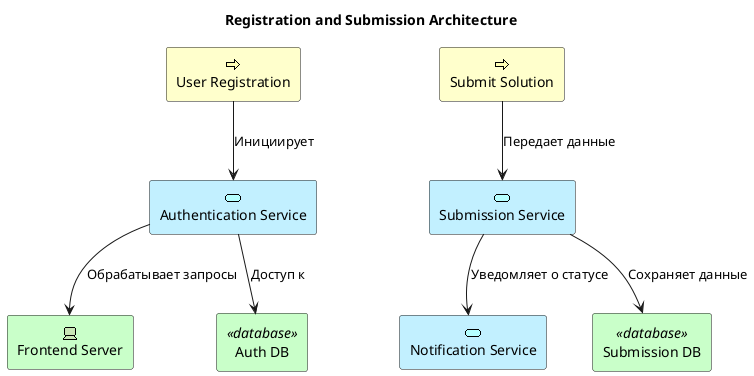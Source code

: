 @startuml
title Registration and Submission Architecture

' Стиль и слои
archimate #Business "User Registration" as UserRegistration <<business-process>>
archimate #Business "Submit Solution" as SubmitSolution <<business-process>>
archimate #Application "Authentication Service" as AuthenticationService <<application-service>>
archimate #Application "Submission Service" as SubmissionService <<application-service>>
archimate #Application "Notification Service" as NotificationService <<application-service>>
archimate #Technology "Frontend Server" as FrontendServer <<technology-device>>

archimate #Technology "Auth DB" as AuthDB <<database>>
archimate #Technology "Submission DB" as SubmissionDB <<database>>

' Связи между элементами
UserRegistration --> AuthenticationService : "Инициирует"
SubmitSolution --> SubmissionService : "Передает данные"
AuthenticationService --> FrontendServer : "Обрабатывает запросы"
SubmissionService --> NotificationService : "Уведомляет о статусе"

AuthenticationService --> AuthDB : "Доступ к"
SubmissionService --> SubmissionDB : "Сохраняет данные"
@enduml
